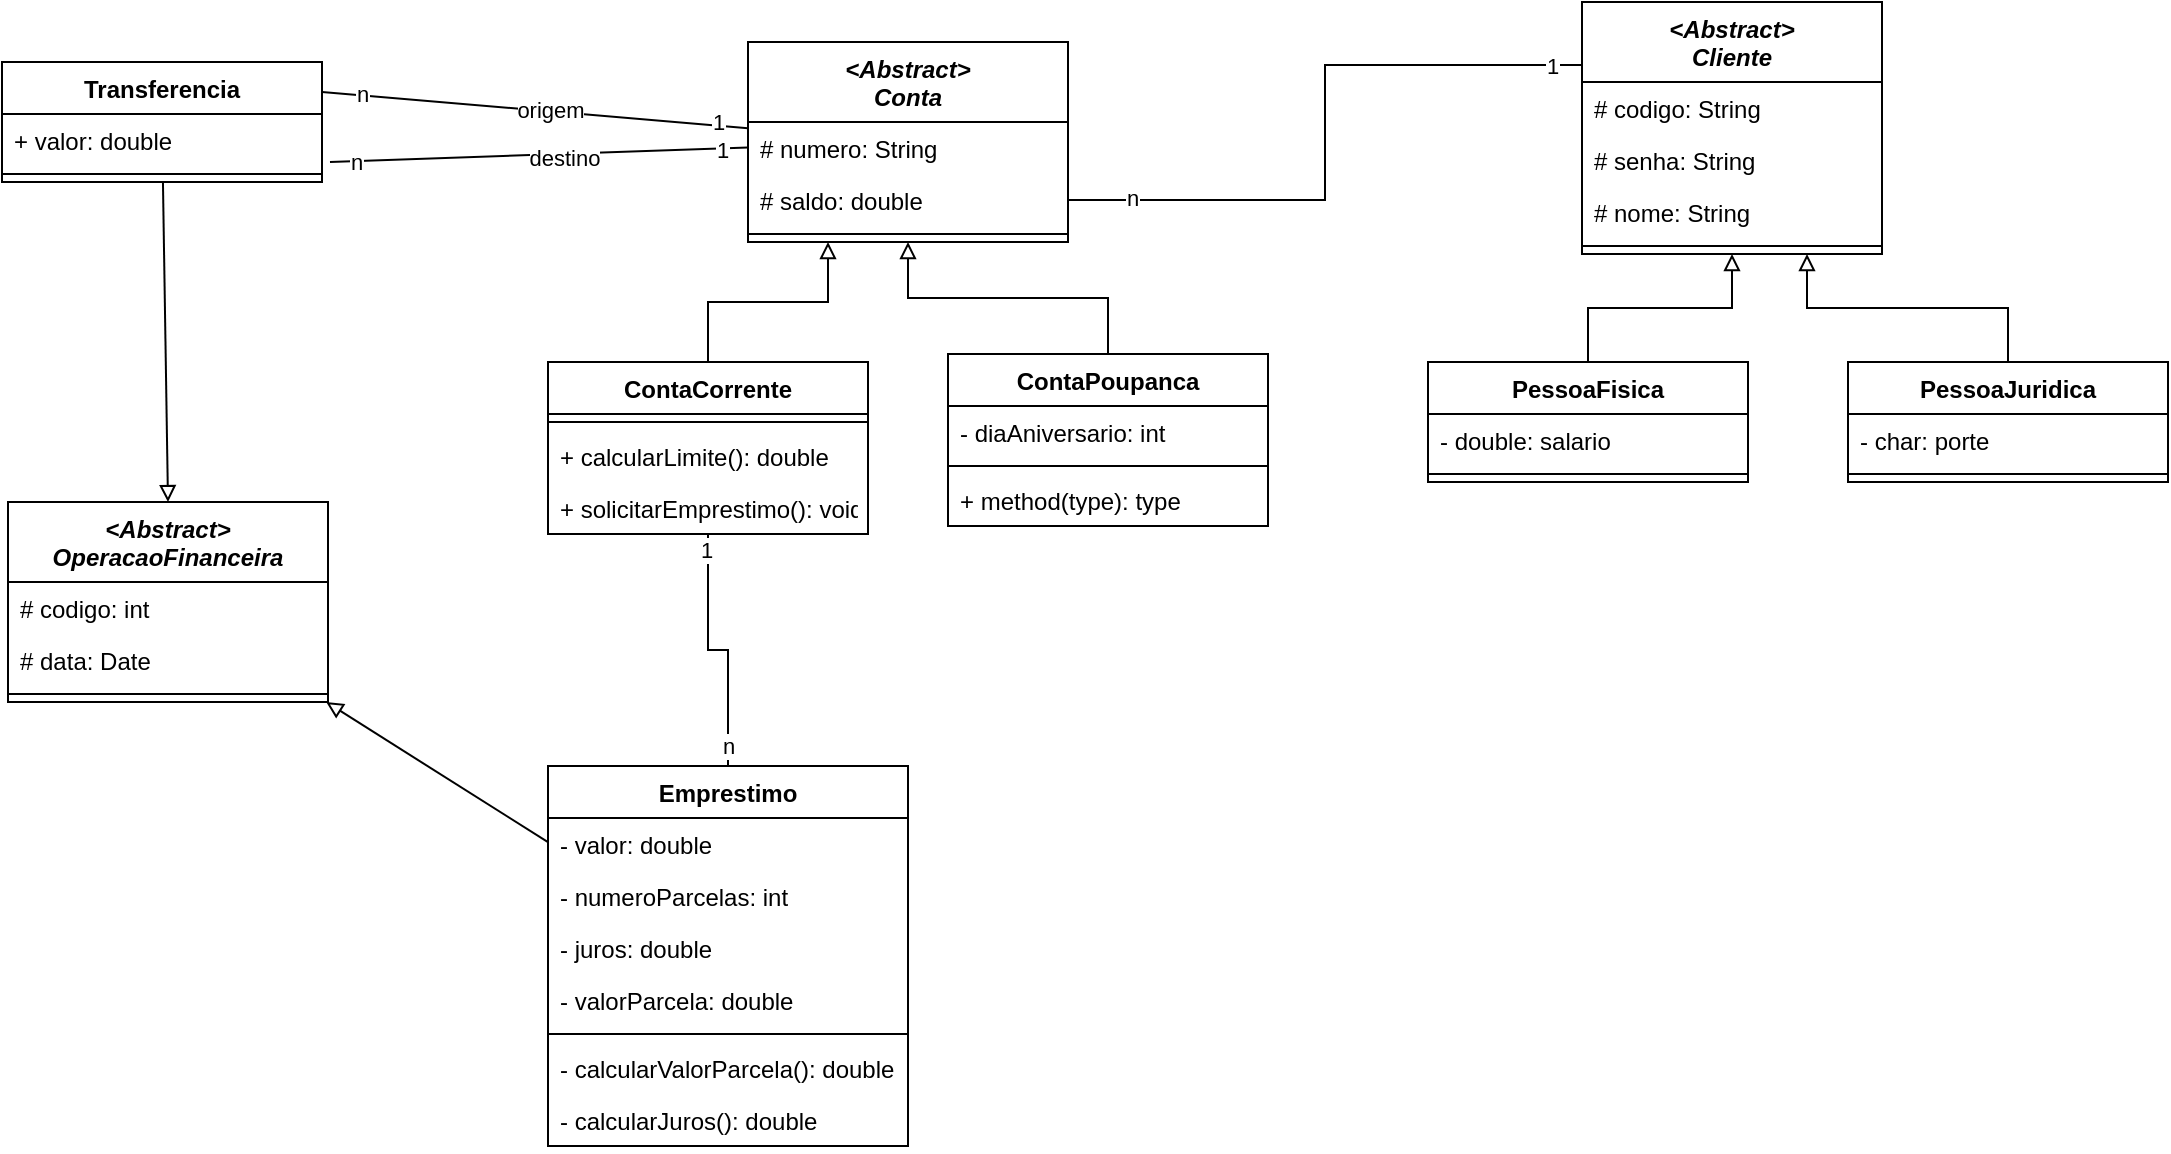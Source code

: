 <mxfile version="13.9.1" type="device"><diagram id="RcMY8gVsUgp54srIJ5_0" name="Page-1"><mxGraphModel dx="2452" dy="775" grid="1" gridSize="10" guides="1" tooltips="1" connect="1" arrows="1" fold="1" page="1" pageScale="1" pageWidth="850" pageHeight="1100" math="0" shadow="0"><root><mxCell id="0"/><mxCell id="1" parent="0"/><mxCell id="Mbj8dXNGY5FZDgtsWtC5-1" value="&lt;Abstract&gt;&#xA;Cliente" style="swimlane;fontStyle=3;align=center;verticalAlign=top;childLayout=stackLayout;horizontal=1;startSize=40;horizontalStack=0;resizeParent=1;resizeParentMax=0;resizeLast=0;collapsible=1;marginBottom=0;" parent="1" vertex="1"><mxGeometry x="527" y="30" width="150" height="126" as="geometry"/></mxCell><mxCell id="pEUSYdU6tStEqlVM76hr-1" value="# codigo: String" style="text;strokeColor=none;fillColor=none;align=left;verticalAlign=top;spacingLeft=4;spacingRight=4;overflow=hidden;rotatable=0;points=[[0,0.5],[1,0.5]];portConstraint=eastwest;" vertex="1" parent="Mbj8dXNGY5FZDgtsWtC5-1"><mxGeometry y="40" width="150" height="26" as="geometry"/></mxCell><mxCell id="Mbj8dXNGY5FZDgtsWtC5-2" value="# senha: String" style="text;strokeColor=none;fillColor=none;align=left;verticalAlign=top;spacingLeft=4;spacingRight=4;overflow=hidden;rotatable=0;points=[[0,0.5],[1,0.5]];portConstraint=eastwest;" parent="Mbj8dXNGY5FZDgtsWtC5-1" vertex="1"><mxGeometry y="66" width="150" height="26" as="geometry"/></mxCell><mxCell id="mbG5Q58NOPODjPvZXY7C-1" value="# nome: String" style="text;strokeColor=none;fillColor=none;align=left;verticalAlign=top;spacingLeft=4;spacingRight=4;overflow=hidden;rotatable=0;points=[[0,0.5],[1,0.5]];portConstraint=eastwest;" parent="Mbj8dXNGY5FZDgtsWtC5-1" vertex="1"><mxGeometry y="92" width="150" height="26" as="geometry"/></mxCell><mxCell id="Mbj8dXNGY5FZDgtsWtC5-3" value="" style="line;strokeWidth=1;fillColor=none;align=left;verticalAlign=middle;spacingTop=-1;spacingLeft=3;spacingRight=3;rotatable=0;labelPosition=right;points=[];portConstraint=eastwest;" parent="Mbj8dXNGY5FZDgtsWtC5-1" vertex="1"><mxGeometry y="118" width="150" height="8" as="geometry"/></mxCell><mxCell id="Mbj8dXNGY5FZDgtsWtC5-17" style="edgeStyle=orthogonalEdgeStyle;rounded=0;orthogonalLoop=1;jettySize=auto;html=1;exitX=0.5;exitY=0;exitDx=0;exitDy=0;entryX=0.5;entryY=1;entryDx=0;entryDy=0;endArrow=block;endFill=0;" parent="1" source="Mbj8dXNGY5FZDgtsWtC5-5" target="Mbj8dXNGY5FZDgtsWtC5-1" edge="1"><mxGeometry relative="1" as="geometry"/></mxCell><mxCell id="Mbj8dXNGY5FZDgtsWtC5-5" value="PessoaFisica" style="swimlane;fontStyle=1;align=center;verticalAlign=top;childLayout=stackLayout;horizontal=1;startSize=26;horizontalStack=0;resizeParent=1;resizeParentMax=0;resizeLast=0;collapsible=1;marginBottom=0;" parent="1" vertex="1"><mxGeometry x="450" y="210" width="160" height="60" as="geometry"/></mxCell><mxCell id="Mbj8dXNGY5FZDgtsWtC5-6" value="- double: salario" style="text;strokeColor=none;fillColor=none;align=left;verticalAlign=top;spacingLeft=4;spacingRight=4;overflow=hidden;rotatable=0;points=[[0,0.5],[1,0.5]];portConstraint=eastwest;" parent="Mbj8dXNGY5FZDgtsWtC5-5" vertex="1"><mxGeometry y="26" width="160" height="26" as="geometry"/></mxCell><mxCell id="Mbj8dXNGY5FZDgtsWtC5-7" value="" style="line;strokeWidth=1;fillColor=none;align=left;verticalAlign=middle;spacingTop=-1;spacingLeft=3;spacingRight=3;rotatable=0;labelPosition=right;points=[];portConstraint=eastwest;" parent="Mbj8dXNGY5FZDgtsWtC5-5" vertex="1"><mxGeometry y="52" width="160" height="8" as="geometry"/></mxCell><mxCell id="Mbj8dXNGY5FZDgtsWtC5-18" style="edgeStyle=orthogonalEdgeStyle;rounded=0;orthogonalLoop=1;jettySize=auto;html=1;entryX=0.75;entryY=1;entryDx=0;entryDy=0;endArrow=block;endFill=0;" parent="1" source="Mbj8dXNGY5FZDgtsWtC5-9" target="Mbj8dXNGY5FZDgtsWtC5-1" edge="1"><mxGeometry relative="1" as="geometry"/></mxCell><mxCell id="Mbj8dXNGY5FZDgtsWtC5-9" value="PessoaJuridica" style="swimlane;fontStyle=1;align=center;verticalAlign=top;childLayout=stackLayout;horizontal=1;startSize=26;horizontalStack=0;resizeParent=1;resizeParentMax=0;resizeLast=0;collapsible=1;marginBottom=0;" parent="1" vertex="1"><mxGeometry x="660" y="210" width="160" height="60" as="geometry"/></mxCell><mxCell id="Mbj8dXNGY5FZDgtsWtC5-10" value="- char: porte" style="text;strokeColor=none;fillColor=none;align=left;verticalAlign=top;spacingLeft=4;spacingRight=4;overflow=hidden;rotatable=0;points=[[0,0.5],[1,0.5]];portConstraint=eastwest;" parent="Mbj8dXNGY5FZDgtsWtC5-9" vertex="1"><mxGeometry y="26" width="160" height="26" as="geometry"/></mxCell><mxCell id="Mbj8dXNGY5FZDgtsWtC5-11" value="" style="line;strokeWidth=1;fillColor=none;align=left;verticalAlign=middle;spacingTop=-1;spacingLeft=3;spacingRight=3;rotatable=0;labelPosition=right;points=[];portConstraint=eastwest;" parent="Mbj8dXNGY5FZDgtsWtC5-9" vertex="1"><mxGeometry y="52" width="160" height="8" as="geometry"/></mxCell><mxCell id="Mbj8dXNGY5FZDgtsWtC5-13" value="&lt;Abstract&gt;&#xA;Conta" style="swimlane;fontStyle=3;align=center;verticalAlign=top;childLayout=stackLayout;horizontal=1;startSize=40;horizontalStack=0;resizeParent=1;resizeParentMax=0;resizeLast=0;collapsible=1;marginBottom=0;" parent="1" vertex="1"><mxGeometry x="110" y="50" width="160" height="100" as="geometry"/></mxCell><mxCell id="Mbj8dXNGY5FZDgtsWtC5-14" value="# numero: String" style="text;strokeColor=none;fillColor=none;align=left;verticalAlign=top;spacingLeft=4;spacingRight=4;overflow=hidden;rotatable=0;points=[[0,0.5],[1,0.5]];portConstraint=eastwest;" parent="Mbj8dXNGY5FZDgtsWtC5-13" vertex="1"><mxGeometry y="40" width="160" height="26" as="geometry"/></mxCell><mxCell id="Mbj8dXNGY5FZDgtsWtC5-39" value="# saldo: double" style="text;strokeColor=none;fillColor=none;align=left;verticalAlign=top;spacingLeft=4;spacingRight=4;overflow=hidden;rotatable=0;points=[[0,0.5],[1,0.5]];portConstraint=eastwest;" parent="Mbj8dXNGY5FZDgtsWtC5-13" vertex="1"><mxGeometry y="66" width="160" height="26" as="geometry"/></mxCell><mxCell id="Mbj8dXNGY5FZDgtsWtC5-15" value="" style="line;strokeWidth=1;fillColor=none;align=left;verticalAlign=middle;spacingTop=-1;spacingLeft=3;spacingRight=3;rotatable=0;labelPosition=right;points=[];portConstraint=eastwest;" parent="Mbj8dXNGY5FZDgtsWtC5-13" vertex="1"><mxGeometry y="92" width="160" height="8" as="geometry"/></mxCell><mxCell id="Mbj8dXNGY5FZDgtsWtC5-40" style="edgeStyle=orthogonalEdgeStyle;rounded=0;orthogonalLoop=1;jettySize=auto;html=1;exitX=0.5;exitY=0;exitDx=0;exitDy=0;entryX=0.25;entryY=1;entryDx=0;entryDy=0;endArrow=block;endFill=0;" parent="1" source="Mbj8dXNGY5FZDgtsWtC5-23" target="Mbj8dXNGY5FZDgtsWtC5-13" edge="1"><mxGeometry relative="1" as="geometry"><mxPoint x="152.08" y="176.988" as="targetPoint"/></mxGeometry></mxCell><mxCell id="Mbj8dXNGY5FZDgtsWtC5-23" value="ContaCorrente" style="swimlane;fontStyle=1;align=center;verticalAlign=top;childLayout=stackLayout;horizontal=1;startSize=26;horizontalStack=0;resizeParent=1;resizeParentMax=0;resizeLast=0;collapsible=1;marginBottom=0;" parent="1" vertex="1"><mxGeometry x="10" y="210" width="160" height="86" as="geometry"/></mxCell><mxCell id="Mbj8dXNGY5FZDgtsWtC5-25" value="" style="line;strokeWidth=1;fillColor=none;align=left;verticalAlign=middle;spacingTop=-1;spacingLeft=3;spacingRight=3;rotatable=0;labelPosition=right;points=[];portConstraint=eastwest;" parent="Mbj8dXNGY5FZDgtsWtC5-23" vertex="1"><mxGeometry y="26" width="160" height="8" as="geometry"/></mxCell><mxCell id="Mbj8dXNGY5FZDgtsWtC5-26" value="+ calcularLimite(): double" style="text;strokeColor=none;fillColor=none;align=left;verticalAlign=top;spacingLeft=4;spacingRight=4;overflow=hidden;rotatable=0;points=[[0,0.5],[1,0.5]];portConstraint=eastwest;" parent="Mbj8dXNGY5FZDgtsWtC5-23" vertex="1"><mxGeometry y="34" width="160" height="26" as="geometry"/></mxCell><mxCell id="Mbj8dXNGY5FZDgtsWtC5-50" value="+ solicitarEmprestimo(): void" style="text;strokeColor=none;fillColor=none;align=left;verticalAlign=top;spacingLeft=4;spacingRight=4;overflow=hidden;rotatable=0;points=[[0,0.5],[1,0.5]];portConstraint=eastwest;" parent="Mbj8dXNGY5FZDgtsWtC5-23" vertex="1"><mxGeometry y="60" width="160" height="26" as="geometry"/></mxCell><mxCell id="Mbj8dXNGY5FZDgtsWtC5-41" style="edgeStyle=orthogonalEdgeStyle;rounded=0;orthogonalLoop=1;jettySize=auto;html=1;endArrow=block;endFill=0;" parent="1" source="Mbj8dXNGY5FZDgtsWtC5-27" target="Mbj8dXNGY5FZDgtsWtC5-13" edge="1"><mxGeometry relative="1" as="geometry"><mxPoint x="210" y="170" as="targetPoint"/></mxGeometry></mxCell><mxCell id="Mbj8dXNGY5FZDgtsWtC5-27" value="ContaPoupanca" style="swimlane;fontStyle=1;align=center;verticalAlign=top;childLayout=stackLayout;horizontal=1;startSize=26;horizontalStack=0;resizeParent=1;resizeParentMax=0;resizeLast=0;collapsible=1;marginBottom=0;" parent="1" vertex="1"><mxGeometry x="210" y="206" width="160" height="86" as="geometry"/></mxCell><mxCell id="Mbj8dXNGY5FZDgtsWtC5-28" value="- diaAniversario: int" style="text;strokeColor=none;fillColor=none;align=left;verticalAlign=top;spacingLeft=4;spacingRight=4;overflow=hidden;rotatable=0;points=[[0,0.5],[1,0.5]];portConstraint=eastwest;" parent="Mbj8dXNGY5FZDgtsWtC5-27" vertex="1"><mxGeometry y="26" width="160" height="26" as="geometry"/></mxCell><mxCell id="Mbj8dXNGY5FZDgtsWtC5-29" value="" style="line;strokeWidth=1;fillColor=none;align=left;verticalAlign=middle;spacingTop=-1;spacingLeft=3;spacingRight=3;rotatable=0;labelPosition=right;points=[];portConstraint=eastwest;" parent="Mbj8dXNGY5FZDgtsWtC5-27" vertex="1"><mxGeometry y="52" width="160" height="8" as="geometry"/></mxCell><mxCell id="Mbj8dXNGY5FZDgtsWtC5-30" value="+ method(type): type" style="text;strokeColor=none;fillColor=none;align=left;verticalAlign=top;spacingLeft=4;spacingRight=4;overflow=hidden;rotatable=0;points=[[0,0.5],[1,0.5]];portConstraint=eastwest;" parent="Mbj8dXNGY5FZDgtsWtC5-27" vertex="1"><mxGeometry y="60" width="160" height="26" as="geometry"/></mxCell><mxCell id="Mbj8dXNGY5FZDgtsWtC5-47" style="edgeStyle=orthogonalEdgeStyle;rounded=0;orthogonalLoop=1;jettySize=auto;html=1;exitX=0.5;exitY=0;exitDx=0;exitDy=0;endArrow=none;endFill=0;" parent="1" source="Mbj8dXNGY5FZDgtsWtC5-35" target="Mbj8dXNGY5FZDgtsWtC5-23" edge="1"><mxGeometry relative="1" as="geometry"><mxPoint x="80" y="310" as="targetPoint"/></mxGeometry></mxCell><mxCell id="Mbj8dXNGY5FZDgtsWtC5-48" value="n" style="edgeLabel;html=1;align=center;verticalAlign=middle;resizable=0;points=[];" parent="Mbj8dXNGY5FZDgtsWtC5-47" vertex="1" connectable="0"><mxGeometry x="-0.837" relative="1" as="geometry"><mxPoint as="offset"/></mxGeometry></mxCell><mxCell id="Mbj8dXNGY5FZDgtsWtC5-49" value="1" style="edgeLabel;html=1;align=center;verticalAlign=middle;resizable=0;points=[];" parent="Mbj8dXNGY5FZDgtsWtC5-47" vertex="1" connectable="0"><mxGeometry x="0.875" y="1" relative="1" as="geometry"><mxPoint as="offset"/></mxGeometry></mxCell><mxCell id="Mbj8dXNGY5FZDgtsWtC5-42" style="edgeStyle=orthogonalEdgeStyle;rounded=0;orthogonalLoop=1;jettySize=auto;html=1;entryX=0;entryY=0.25;entryDx=0;entryDy=0;endArrow=none;endFill=0;" parent="1" source="Mbj8dXNGY5FZDgtsWtC5-39" target="Mbj8dXNGY5FZDgtsWtC5-1" edge="1"><mxGeometry relative="1" as="geometry"/></mxCell><mxCell id="Mbj8dXNGY5FZDgtsWtC5-43" value="&lt;div&gt;1&lt;/div&gt;" style="edgeLabel;html=1;align=center;verticalAlign=middle;resizable=0;points=[];" parent="Mbj8dXNGY5FZDgtsWtC5-42" vertex="1" connectable="0"><mxGeometry x="0.904" relative="1" as="geometry"><mxPoint as="offset"/></mxGeometry></mxCell><mxCell id="Mbj8dXNGY5FZDgtsWtC5-44" value="n" style="edgeLabel;html=1;align=center;verticalAlign=middle;resizable=0;points=[];" parent="Mbj8dXNGY5FZDgtsWtC5-42" vertex="1" connectable="0"><mxGeometry x="-0.804" y="1" relative="1" as="geometry"><mxPoint as="offset"/></mxGeometry></mxCell><mxCell id="Mbj8dXNGY5FZDgtsWtC5-73" style="edgeStyle=none;rounded=0;orthogonalLoop=1;jettySize=auto;html=1;endArrow=block;endFill=0;" parent="1" source="Mbj8dXNGY5FZDgtsWtC5-35" target="Mbj8dXNGY5FZDgtsWtC5-67" edge="1"><mxGeometry relative="1" as="geometry"/></mxCell><mxCell id="Mbj8dXNGY5FZDgtsWtC5-35" value="Emprestimo" style="swimlane;fontStyle=1;align=center;verticalAlign=top;childLayout=stackLayout;horizontal=1;startSize=26;horizontalStack=0;resizeParent=1;resizeParentMax=0;resizeLast=0;collapsible=1;marginBottom=0;" parent="1" vertex="1"><mxGeometry x="10" y="412" width="180" height="190" as="geometry"/></mxCell><mxCell id="Mbj8dXNGY5FZDgtsWtC5-36" value="- valor: double" style="text;strokeColor=none;fillColor=none;align=left;verticalAlign=top;spacingLeft=4;spacingRight=4;overflow=hidden;rotatable=0;points=[[0,0.5],[1,0.5]];portConstraint=eastwest;" parent="Mbj8dXNGY5FZDgtsWtC5-35" vertex="1"><mxGeometry y="26" width="180" height="26" as="geometry"/></mxCell><mxCell id="Mbj8dXNGY5FZDgtsWtC5-45" value="- numeroParcelas: int" style="text;strokeColor=none;fillColor=none;align=left;verticalAlign=top;spacingLeft=4;spacingRight=4;overflow=hidden;rotatable=0;points=[[0,0.5],[1,0.5]];portConstraint=eastwest;" parent="Mbj8dXNGY5FZDgtsWtC5-35" vertex="1"><mxGeometry y="52" width="180" height="26" as="geometry"/></mxCell><mxCell id="Mbj8dXNGY5FZDgtsWtC5-46" value="- juros: double" style="text;strokeColor=none;fillColor=none;align=left;verticalAlign=top;spacingLeft=4;spacingRight=4;overflow=hidden;rotatable=0;points=[[0,0.5],[1,0.5]];portConstraint=eastwest;" parent="Mbj8dXNGY5FZDgtsWtC5-35" vertex="1"><mxGeometry y="78" width="180" height="26" as="geometry"/></mxCell><mxCell id="Mbj8dXNGY5FZDgtsWtC5-51" value="- valorParcela: double" style="text;strokeColor=none;fillColor=none;align=left;verticalAlign=top;spacingLeft=4;spacingRight=4;overflow=hidden;rotatable=0;points=[[0,0.5],[1,0.5]];portConstraint=eastwest;" parent="Mbj8dXNGY5FZDgtsWtC5-35" vertex="1"><mxGeometry y="104" width="180" height="26" as="geometry"/></mxCell><mxCell id="Mbj8dXNGY5FZDgtsWtC5-37" value="" style="line;strokeWidth=1;fillColor=none;align=left;verticalAlign=middle;spacingTop=-1;spacingLeft=3;spacingRight=3;rotatable=0;labelPosition=right;points=[];portConstraint=eastwest;" parent="Mbj8dXNGY5FZDgtsWtC5-35" vertex="1"><mxGeometry y="130" width="180" height="8" as="geometry"/></mxCell><mxCell id="Mbj8dXNGY5FZDgtsWtC5-38" value="- calcularValorParcela(): double" style="text;strokeColor=none;fillColor=none;align=left;verticalAlign=top;spacingLeft=4;spacingRight=4;overflow=hidden;rotatable=0;points=[[0,0.5],[1,0.5]];portConstraint=eastwest;" parent="Mbj8dXNGY5FZDgtsWtC5-35" vertex="1"><mxGeometry y="138" width="180" height="26" as="geometry"/></mxCell><mxCell id="Mbj8dXNGY5FZDgtsWtC5-52" value="- calcularJuros(): double" style="text;strokeColor=none;fillColor=none;align=left;verticalAlign=top;spacingLeft=4;spacingRight=4;overflow=hidden;rotatable=0;points=[[0,0.5],[1,0.5]];portConstraint=eastwest;" parent="Mbj8dXNGY5FZDgtsWtC5-35" vertex="1"><mxGeometry y="164" width="180" height="26" as="geometry"/></mxCell><mxCell id="Mbj8dXNGY5FZDgtsWtC5-59" style="edgeStyle=none;rounded=0;orthogonalLoop=1;jettySize=auto;html=1;exitX=1.025;exitY=0.923;exitDx=0;exitDy=0;endArrow=none;endFill=0;exitPerimeter=0;" parent="1" source="Mbj8dXNGY5FZDgtsWtC5-32" target="Mbj8dXNGY5FZDgtsWtC5-13" edge="1"><mxGeometry relative="1" as="geometry"><mxPoint x="-103" y="133" as="sourcePoint"/></mxGeometry></mxCell><mxCell id="Mbj8dXNGY5FZDgtsWtC5-64" value="n" style="edgeLabel;html=1;align=center;verticalAlign=middle;resizable=0;points=[];" parent="Mbj8dXNGY5FZDgtsWtC5-59" vertex="1" connectable="0"><mxGeometry x="-0.877" relative="1" as="geometry"><mxPoint as="offset"/></mxGeometry></mxCell><mxCell id="Mbj8dXNGY5FZDgtsWtC5-65" value="1" style="edgeLabel;html=1;align=center;verticalAlign=middle;resizable=0;points=[];" parent="Mbj8dXNGY5FZDgtsWtC5-59" vertex="1" connectable="0"><mxGeometry x="0.869" y="-1" relative="1" as="geometry"><mxPoint as="offset"/></mxGeometry></mxCell><mxCell id="Mbj8dXNGY5FZDgtsWtC5-66" value="destino" style="edgeLabel;html=1;align=center;verticalAlign=middle;resizable=0;points=[];" parent="Mbj8dXNGY5FZDgtsWtC5-59" vertex="1" connectable="0"><mxGeometry x="0.114" y="-2" relative="1" as="geometry"><mxPoint as="offset"/></mxGeometry></mxCell><mxCell id="Mbj8dXNGY5FZDgtsWtC5-60" style="edgeStyle=none;rounded=0;orthogonalLoop=1;jettySize=auto;html=1;exitX=1;exitY=0.25;exitDx=0;exitDy=0;endArrow=none;endFill=0;" parent="1" source="Mbj8dXNGY5FZDgtsWtC5-31" target="Mbj8dXNGY5FZDgtsWtC5-13" edge="1"><mxGeometry relative="1" as="geometry"/></mxCell><mxCell id="Mbj8dXNGY5FZDgtsWtC5-61" value="n" style="edgeLabel;html=1;align=center;verticalAlign=middle;resizable=0;points=[];" parent="Mbj8dXNGY5FZDgtsWtC5-60" vertex="1" connectable="0"><mxGeometry x="-0.819" y="1" relative="1" as="geometry"><mxPoint as="offset"/></mxGeometry></mxCell><mxCell id="Mbj8dXNGY5FZDgtsWtC5-62" value="1" style="edgeLabel;html=1;align=center;verticalAlign=middle;resizable=0;points=[];" parent="Mbj8dXNGY5FZDgtsWtC5-60" vertex="1" connectable="0"><mxGeometry x="0.854" y="2" relative="1" as="geometry"><mxPoint as="offset"/></mxGeometry></mxCell><mxCell id="Mbj8dXNGY5FZDgtsWtC5-63" value="origem" style="edgeLabel;html=1;align=center;verticalAlign=middle;resizable=0;points=[];" parent="Mbj8dXNGY5FZDgtsWtC5-60" vertex="1" connectable="0"><mxGeometry x="0.072" y="1" relative="1" as="geometry"><mxPoint as="offset"/></mxGeometry></mxCell><mxCell id="Mbj8dXNGY5FZDgtsWtC5-72" style="edgeStyle=none;rounded=0;orthogonalLoop=1;jettySize=auto;html=1;entryX=0.5;entryY=0;entryDx=0;entryDy=0;endArrow=block;endFill=0;" parent="1" source="Mbj8dXNGY5FZDgtsWtC5-31" target="Mbj8dXNGY5FZDgtsWtC5-67" edge="1"><mxGeometry relative="1" as="geometry"/></mxCell><mxCell id="Mbj8dXNGY5FZDgtsWtC5-31" value="Transferencia" style="swimlane;fontStyle=1;align=center;verticalAlign=top;childLayout=stackLayout;horizontal=1;startSize=26;horizontalStack=0;resizeParent=1;resizeParentMax=0;resizeLast=0;collapsible=1;marginBottom=0;" parent="1" vertex="1"><mxGeometry x="-263" y="60" width="160" height="60" as="geometry"/></mxCell><mxCell id="Mbj8dXNGY5FZDgtsWtC5-32" value="+ valor: double" style="text;strokeColor=none;fillColor=none;align=left;verticalAlign=top;spacingLeft=4;spacingRight=4;overflow=hidden;rotatable=0;points=[[0,0.5],[1,0.5]];portConstraint=eastwest;" parent="Mbj8dXNGY5FZDgtsWtC5-31" vertex="1"><mxGeometry y="26" width="160" height="26" as="geometry"/></mxCell><mxCell id="Mbj8dXNGY5FZDgtsWtC5-33" value="" style="line;strokeWidth=1;fillColor=none;align=left;verticalAlign=middle;spacingTop=-1;spacingLeft=3;spacingRight=3;rotatable=0;labelPosition=right;points=[];portConstraint=eastwest;" parent="Mbj8dXNGY5FZDgtsWtC5-31" vertex="1"><mxGeometry y="52" width="160" height="8" as="geometry"/></mxCell><mxCell id="Mbj8dXNGY5FZDgtsWtC5-67" value="&lt;Abstract&gt;&#xA;OperacaoFinanceira" style="swimlane;fontStyle=3;align=center;verticalAlign=top;childLayout=stackLayout;horizontal=1;startSize=40;horizontalStack=0;resizeParent=1;resizeParentMax=0;resizeLast=0;collapsible=1;marginBottom=0;" parent="1" vertex="1"><mxGeometry x="-260" y="280" width="160" height="100" as="geometry"/></mxCell><mxCell id="Mbj8dXNGY5FZDgtsWtC5-71" value="# codigo: int" style="text;strokeColor=none;fillColor=none;align=left;verticalAlign=top;spacingLeft=4;spacingRight=4;overflow=hidden;rotatable=0;points=[[0,0.5],[1,0.5]];portConstraint=eastwest;" parent="Mbj8dXNGY5FZDgtsWtC5-67" vertex="1"><mxGeometry y="40" width="160" height="26" as="geometry"/></mxCell><mxCell id="Mbj8dXNGY5FZDgtsWtC5-68" value="# data: Date" style="text;strokeColor=none;fillColor=none;align=left;verticalAlign=top;spacingLeft=4;spacingRight=4;overflow=hidden;rotatable=0;points=[[0,0.5],[1,0.5]];portConstraint=eastwest;" parent="Mbj8dXNGY5FZDgtsWtC5-67" vertex="1"><mxGeometry y="66" width="160" height="26" as="geometry"/></mxCell><mxCell id="Mbj8dXNGY5FZDgtsWtC5-69" value="" style="line;strokeWidth=1;fillColor=none;align=left;verticalAlign=middle;spacingTop=-1;spacingLeft=3;spacingRight=3;rotatable=0;labelPosition=right;points=[];portConstraint=eastwest;" parent="Mbj8dXNGY5FZDgtsWtC5-67" vertex="1"><mxGeometry y="92" width="160" height="8" as="geometry"/></mxCell></root></mxGraphModel></diagram></mxfile>